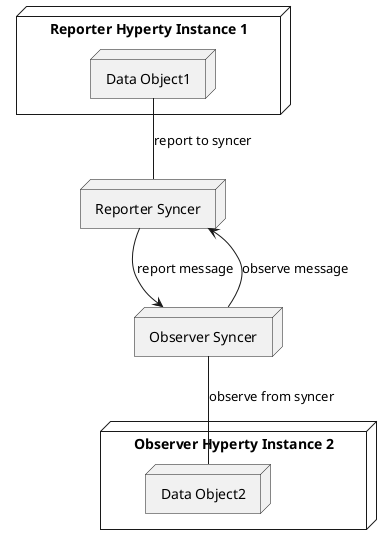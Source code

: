 
@startuml "reporter-observer-pattern.png"


	node "Reporter Hyperty Instance 1" as H1 {

		node "Data Object1" as Obj1 {

		}
	}


	node "Reporter Syncer" as Syncer1 {

	}

	node "Observer Hyperty Instance 2" as H2 {

		node "Data Object2" as Obj2 {

		}
	}


	node "Observer Syncer" as Syncer2 {

	}

	Obj1 -down- Syncer1 : report to syncer

	Syncer1 -down-> Syncer2 : report message

	Syncer1 <-down- Syncer2 : observe message

	Obj2 -up- Syncer2 : observe from syncer

@enduml





